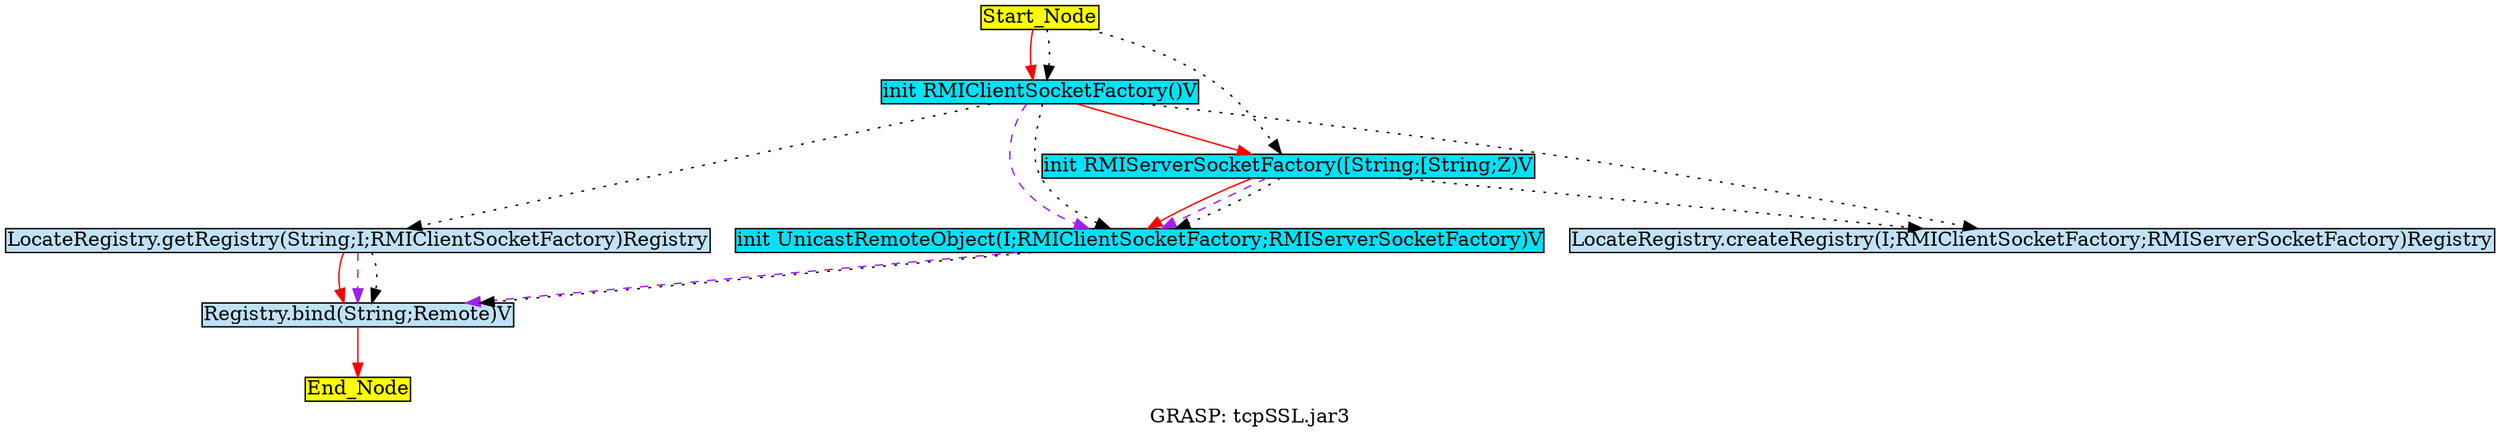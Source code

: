 digraph G {
	graph[label="GRASP: tcpSSL.jar3"];	node[style=filled,fillcolor ="white",shape=box,margin=0.02,width=0,height=0];
	"Start_Node"[fillcolor ="yellow",style="filled" ];
	"LocateRegistry.createRegistry(I;RMIClientSocketFactory;RMIServerSocketFactory)Registry"[fillcolor ="#c0e2f8",style="filled" ];
	"init RMIClientSocketFactory()V"[fillcolor ="#00e2f8",style="filled" ];
	"LocateRegistry.getRegistry(String;I;RMIClientSocketFactory)Registry"[fillcolor ="#c0e2f8",style="filled" ];
	"Start_Node"[fillcolor ="yellow",style="filled" ];
	"init RMIServerSocketFactory([String;[String;Z)V"[fillcolor ="#00e2f8",style="filled" ];
	"Registry.bind(String;Remote)V"[fillcolor ="#c0e2f8",style="filled" ];
	"End_Node"[fillcolor ="yellow",style="filled" ];
	"init UnicastRemoteObject(I;RMIClientSocketFactory;RMIServerSocketFactory)V"[fillcolor ="#00e2f8",style="filled" ];
	"init RMIClientSocketFactory()V" -> "LocateRegistry.getRegistry(String;I;RMIClientSocketFactory)Registry"[color="black",style=dotted];
	"init RMIClientSocketFactory()V" -> "init RMIServerSocketFactory([String;[String;Z)V"[color="red",style=solid];
	"init RMIClientSocketFactory()V" -> "LocateRegistry.createRegistry(I;RMIClientSocketFactory;RMIServerSocketFactory)Registry"[color="black",style=dotted];
	"init RMIClientSocketFactory()V" -> "init UnicastRemoteObject(I;RMIClientSocketFactory;RMIServerSocketFactory)V"[color="purple",style=dashed];
	"init RMIClientSocketFactory()V" -> "init UnicastRemoteObject(I;RMIClientSocketFactory;RMIServerSocketFactory)V"[color="black",style=dotted];
	"LocateRegistry.getRegistry(String;I;RMIClientSocketFactory)Registry" -> "Registry.bind(String;Remote)V"[color="red",style=solid];
	"LocateRegistry.getRegistry(String;I;RMIClientSocketFactory)Registry" -> "Registry.bind(String;Remote)V"[color="purple",style=dashed];
	"LocateRegistry.getRegistry(String;I;RMIClientSocketFactory)Registry" -> "Registry.bind(String;Remote)V"[color="black",style=dotted];
	"init RMIServerSocketFactory([String;[String;Z)V" -> "LocateRegistry.createRegistry(I;RMIClientSocketFactory;RMIServerSocketFactory)Registry"[color="black",style=dotted];
	"init RMIServerSocketFactory([String;[String;Z)V" -> "init UnicastRemoteObject(I;RMIClientSocketFactory;RMIServerSocketFactory)V"[color="red",style=solid];
	"init RMIServerSocketFactory([String;[String;Z)V" -> "init UnicastRemoteObject(I;RMIClientSocketFactory;RMIServerSocketFactory)V"[color="purple",style=dashed];
	"init RMIServerSocketFactory([String;[String;Z)V" -> "init UnicastRemoteObject(I;RMIClientSocketFactory;RMIServerSocketFactory)V"[color="black",style=dotted];
	"Start_Node" -> "init RMIClientSocketFactory()V"[color="red",style=solid];
	"Start_Node" -> "init RMIClientSocketFactory()V"[color="black",style=dotted];
	"Start_Node" -> "init RMIServerSocketFactory([String;[String;Z)V"[color="black",style=dotted];
	"Registry.bind(String;Remote)V" -> "End_Node"[color="red",style=solid];
	"init UnicastRemoteObject(I;RMIClientSocketFactory;RMIServerSocketFactory)V" -> "Registry.bind(String;Remote)V"[color="purple",style=dashed];
	"init UnicastRemoteObject(I;RMIClientSocketFactory;RMIServerSocketFactory)V" -> "Registry.bind(String;Remote)V"[color="black",style=dotted];
}
